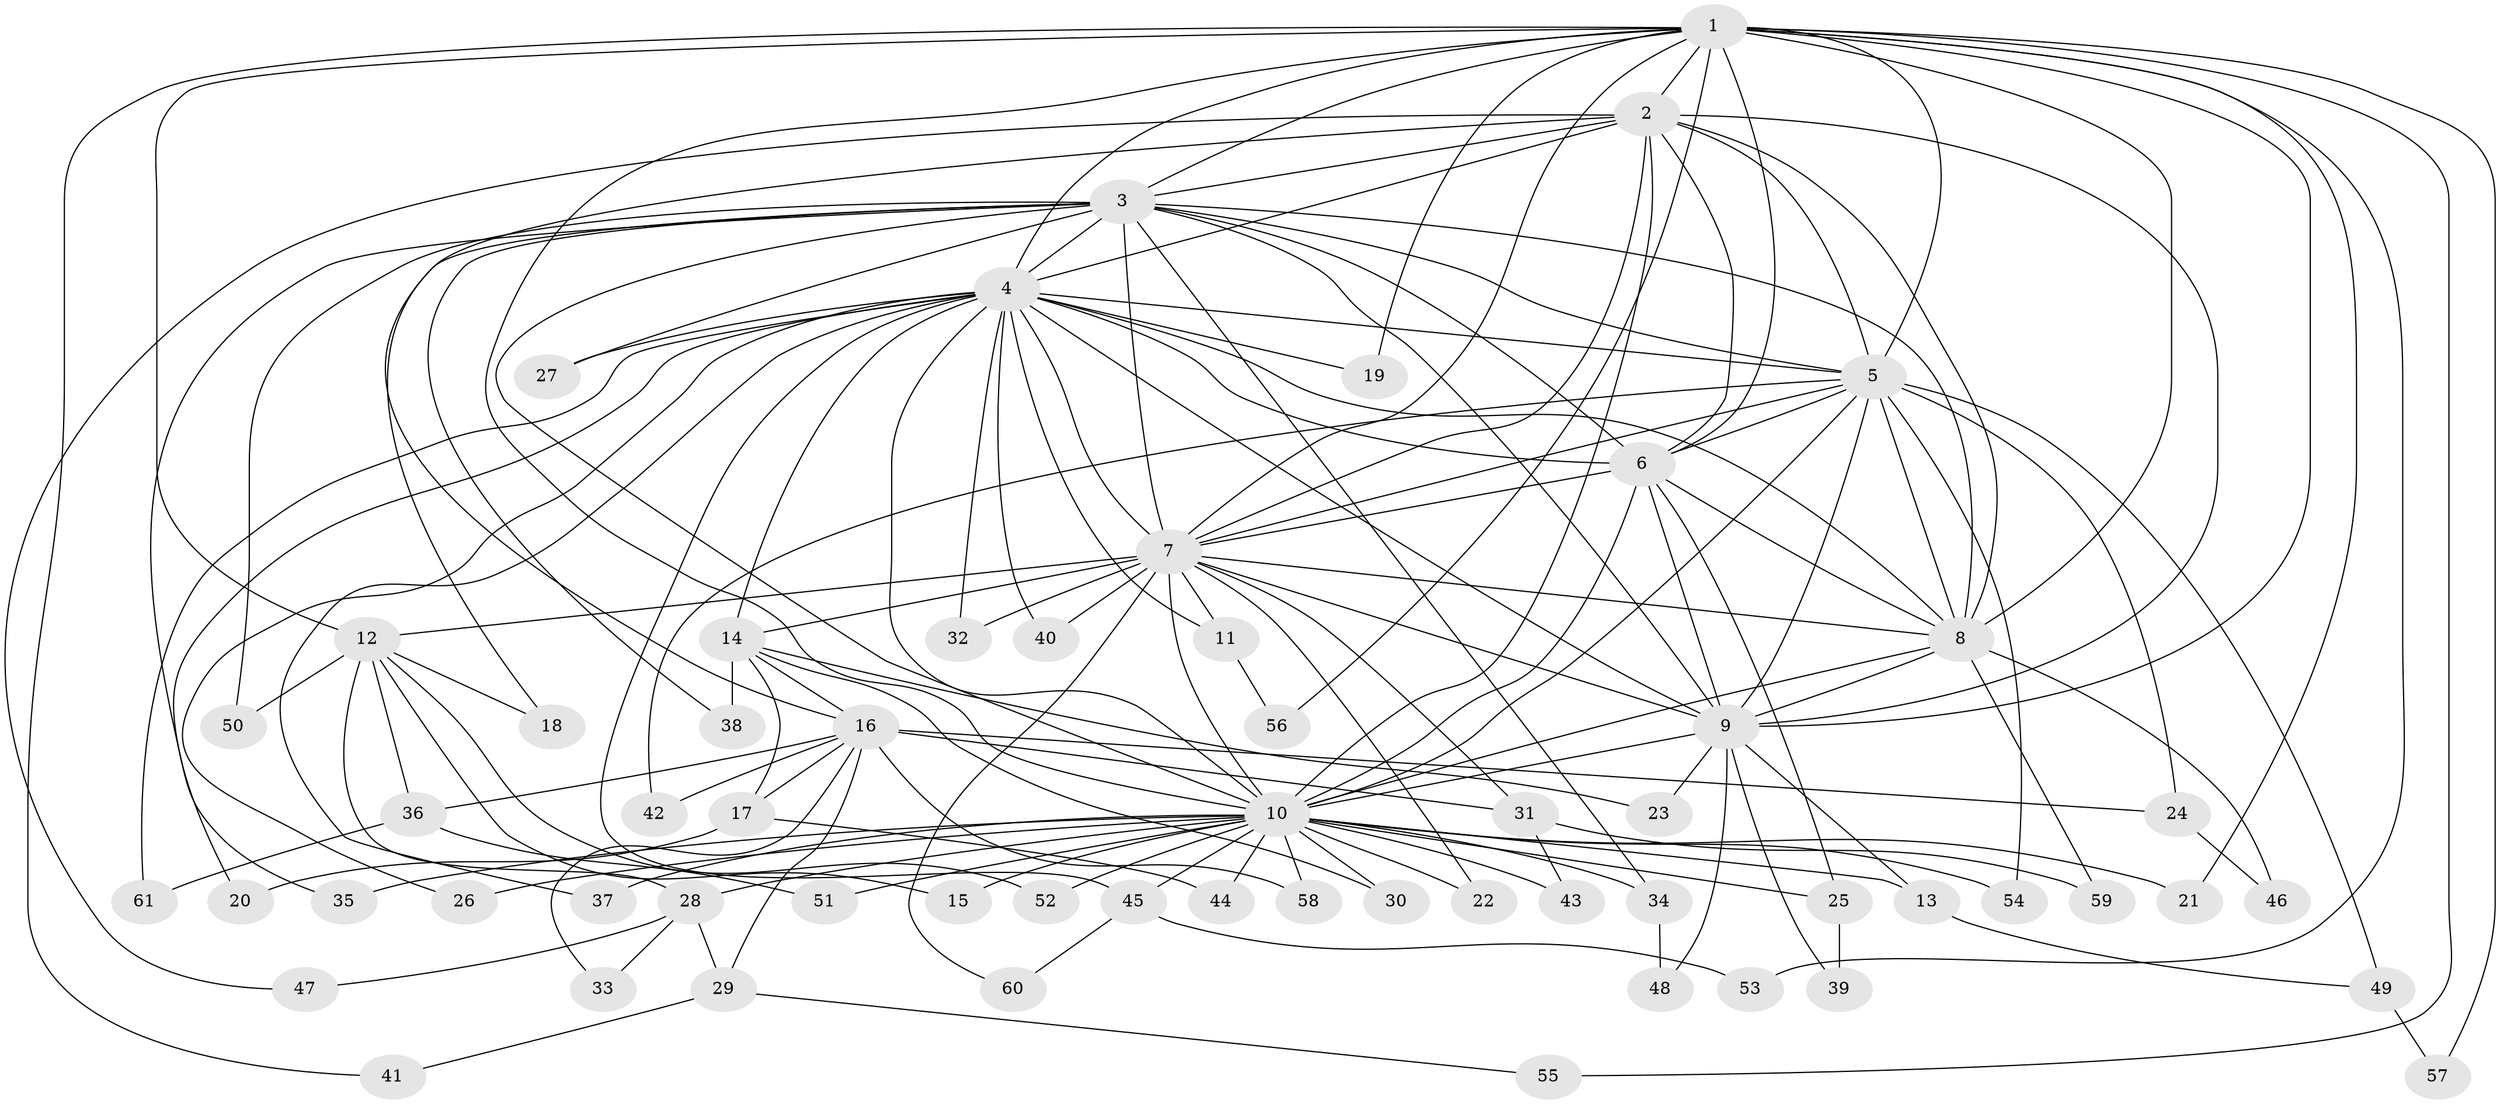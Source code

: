 // Generated by graph-tools (version 1.1) at 2025/01/03/09/25 03:01:25]
// undirected, 61 vertices, 147 edges
graph export_dot {
graph [start="1"]
  node [color=gray90,style=filled];
  1;
  2;
  3;
  4;
  5;
  6;
  7;
  8;
  9;
  10;
  11;
  12;
  13;
  14;
  15;
  16;
  17;
  18;
  19;
  20;
  21;
  22;
  23;
  24;
  25;
  26;
  27;
  28;
  29;
  30;
  31;
  32;
  33;
  34;
  35;
  36;
  37;
  38;
  39;
  40;
  41;
  42;
  43;
  44;
  45;
  46;
  47;
  48;
  49;
  50;
  51;
  52;
  53;
  54;
  55;
  56;
  57;
  58;
  59;
  60;
  61;
  1 -- 2;
  1 -- 3;
  1 -- 4;
  1 -- 5;
  1 -- 6;
  1 -- 7;
  1 -- 8;
  1 -- 9;
  1 -- 10;
  1 -- 12;
  1 -- 19;
  1 -- 21;
  1 -- 41;
  1 -- 53;
  1 -- 55;
  1 -- 56;
  1 -- 57;
  2 -- 3;
  2 -- 4;
  2 -- 5;
  2 -- 6;
  2 -- 7;
  2 -- 8;
  2 -- 9;
  2 -- 10;
  2 -- 16;
  2 -- 47;
  3 -- 4;
  3 -- 5;
  3 -- 6;
  3 -- 7;
  3 -- 8;
  3 -- 9;
  3 -- 10;
  3 -- 18;
  3 -- 27;
  3 -- 34;
  3 -- 35;
  3 -- 38;
  3 -- 50;
  4 -- 5;
  4 -- 6;
  4 -- 7;
  4 -- 8;
  4 -- 9;
  4 -- 10;
  4 -- 11;
  4 -- 14;
  4 -- 19;
  4 -- 20;
  4 -- 26;
  4 -- 27;
  4 -- 32;
  4 -- 37;
  4 -- 40;
  4 -- 45;
  4 -- 61;
  5 -- 6;
  5 -- 7;
  5 -- 8;
  5 -- 9;
  5 -- 10;
  5 -- 24;
  5 -- 42;
  5 -- 49;
  5 -- 54;
  6 -- 7;
  6 -- 8;
  6 -- 9;
  6 -- 10;
  6 -- 25;
  7 -- 8;
  7 -- 9;
  7 -- 10;
  7 -- 11;
  7 -- 12;
  7 -- 14;
  7 -- 22;
  7 -- 31;
  7 -- 32;
  7 -- 40;
  7 -- 60;
  8 -- 9;
  8 -- 10;
  8 -- 46;
  8 -- 59;
  9 -- 10;
  9 -- 13;
  9 -- 23;
  9 -- 39;
  9 -- 48;
  10 -- 13;
  10 -- 15;
  10 -- 21;
  10 -- 22;
  10 -- 25;
  10 -- 26;
  10 -- 28;
  10 -- 30;
  10 -- 34;
  10 -- 35;
  10 -- 37;
  10 -- 43;
  10 -- 44;
  10 -- 45;
  10 -- 51;
  10 -- 52;
  10 -- 54;
  10 -- 58;
  11 -- 56;
  12 -- 15;
  12 -- 18;
  12 -- 28;
  12 -- 36;
  12 -- 50;
  12 -- 52;
  13 -- 49;
  14 -- 16;
  14 -- 17;
  14 -- 23;
  14 -- 30;
  14 -- 38;
  16 -- 17;
  16 -- 24;
  16 -- 29;
  16 -- 31;
  16 -- 33;
  16 -- 36;
  16 -- 42;
  16 -- 58;
  17 -- 20;
  17 -- 44;
  24 -- 46;
  25 -- 39;
  28 -- 29;
  28 -- 33;
  28 -- 47;
  29 -- 41;
  29 -- 55;
  31 -- 43;
  31 -- 59;
  34 -- 48;
  36 -- 51;
  36 -- 61;
  45 -- 53;
  45 -- 60;
  49 -- 57;
}
